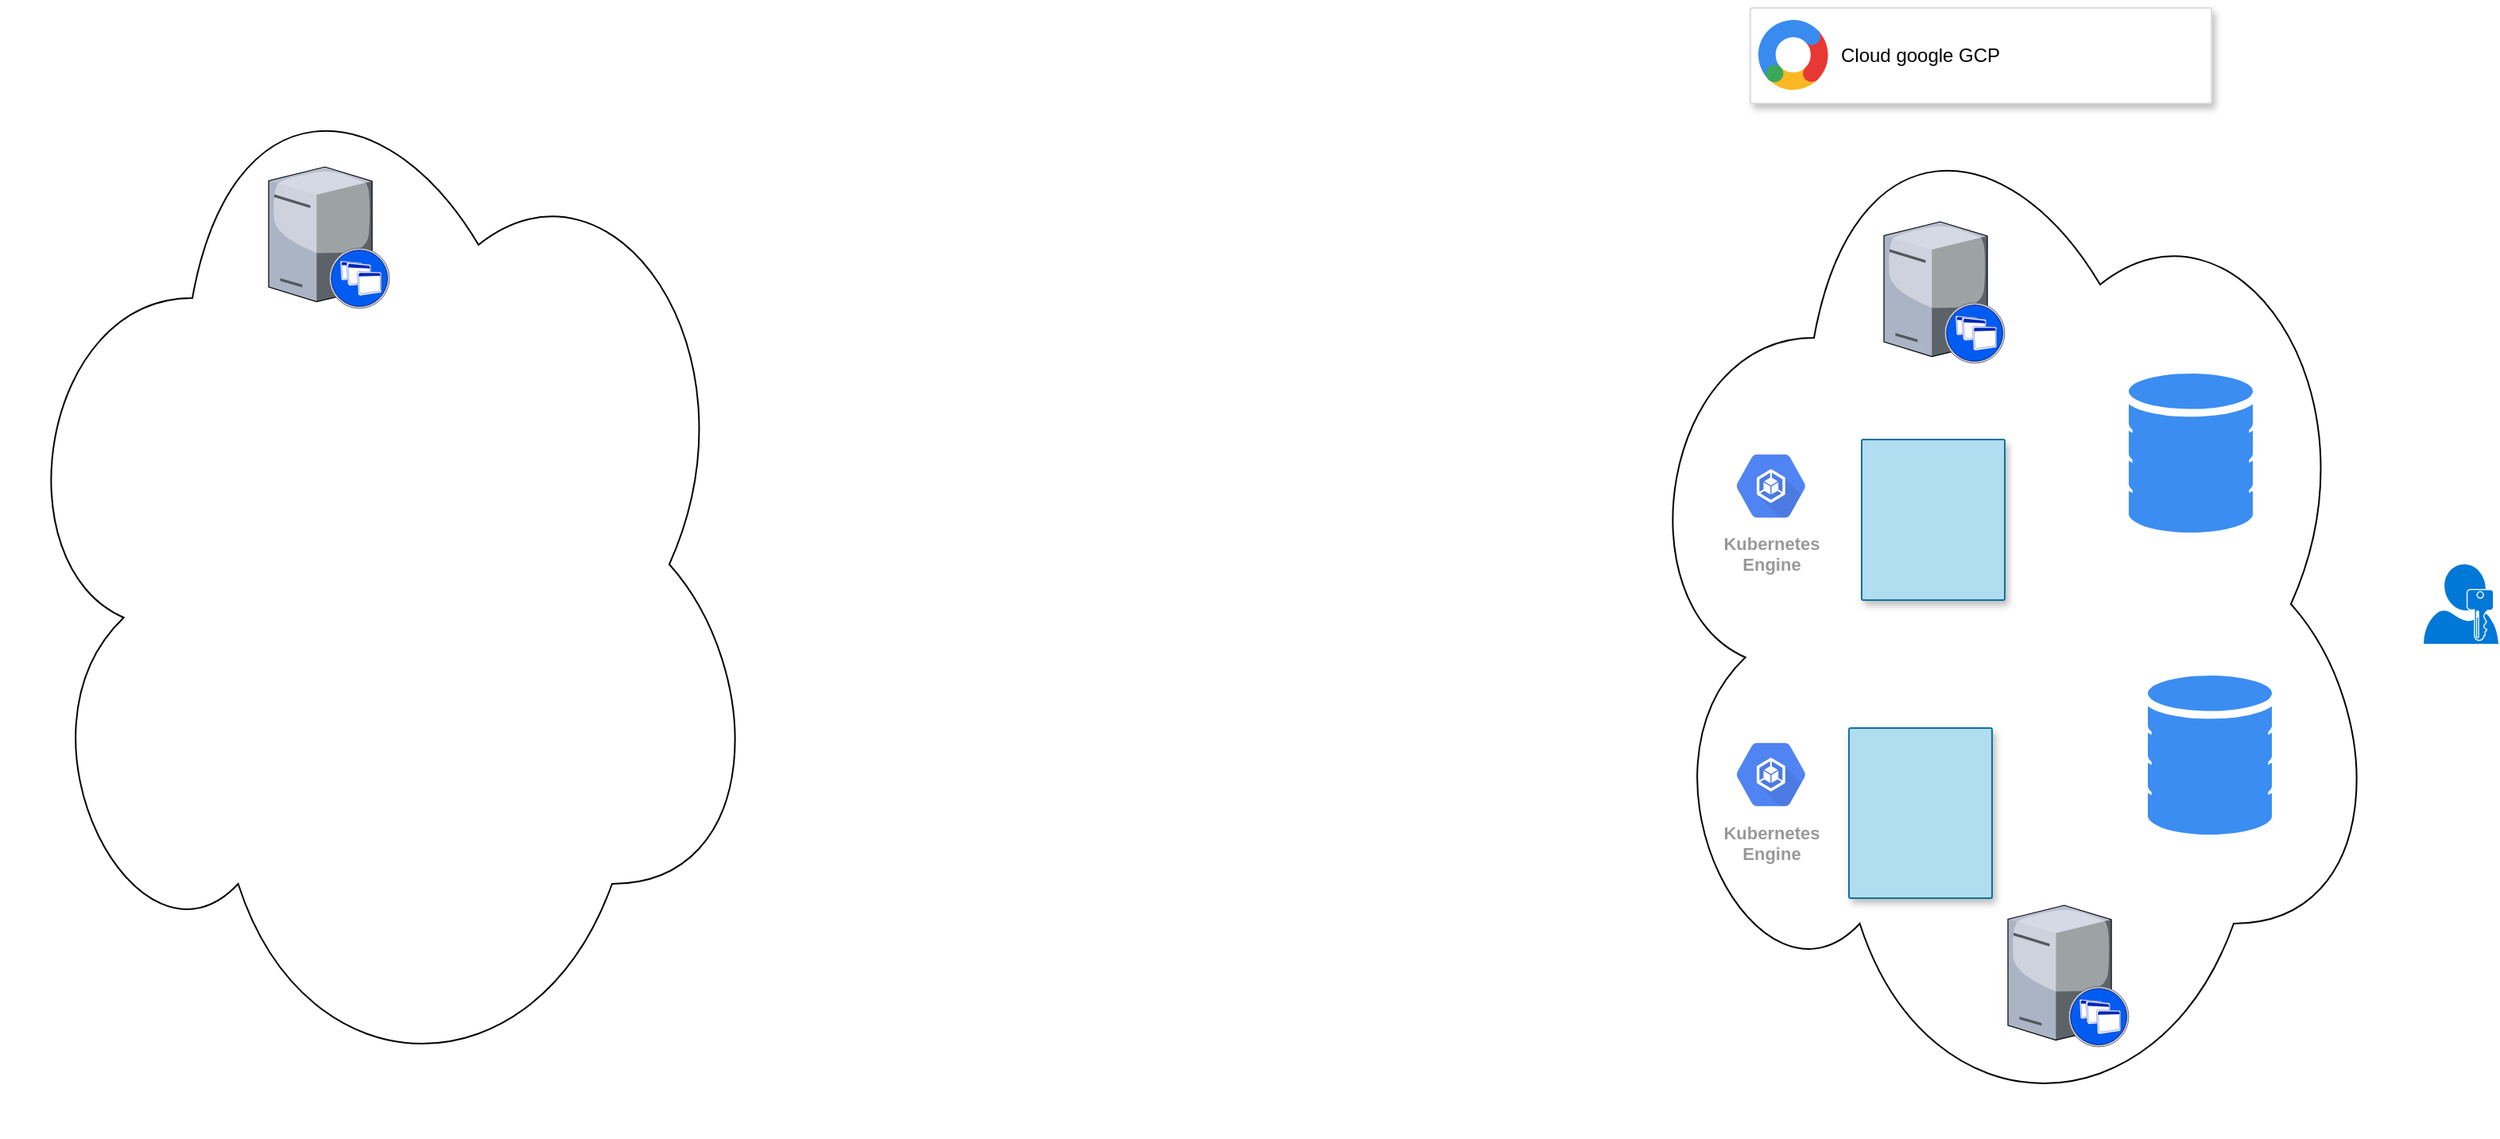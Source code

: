 <mxfile version="10.7.5" type="github"><diagram id="xc6LfKQMS2ak0QsEQx41" name="Page-1"><mxGraphModel dx="13" dy="1572" grid="1" gridSize="10" guides="1" tooltips="1" connect="1" arrows="1" fold="1" page="1" pageScale="1" pageWidth="827" pageHeight="1169" math="0" shadow="0"><root><mxCell id="0"/><mxCell id="1" parent="0"/><mxCell id="cDNYDuSuS-GjxvECYfMy-4" value="" style="ellipse;shape=cloud;whiteSpace=wrap;html=1;" vertex="1" parent="1"><mxGeometry x="1880" y="-1070" width="480" height="670" as="geometry"/></mxCell><mxCell id="cDNYDuSuS-GjxvECYfMy-6" value="" style="pointerEvents=1;shadow=0;dashed=0;html=1;strokeColor=none;labelPosition=center;verticalLabelPosition=bottom;verticalAlign=top;align=center;shape=mxgraph.mscae.enterprise.user_permissions;fillColor=#0078D7;" vertex="1" parent="1"><mxGeometry x="2383.5" y="-760" width="47" height="50" as="geometry"/></mxCell><mxCell id="cDNYDuSuS-GjxvECYfMy-8" value="" style="strokeColor=#dddddd;fillColor=#ffffff;shadow=1;strokeWidth=1;rounded=1;absoluteArcSize=1;arcSize=2;" vertex="1" parent="1"><mxGeometry x="1960" y="-1110" width="290" height="60" as="geometry"/></mxCell><mxCell id="cDNYDuSuS-GjxvECYfMy-9" value="&lt;font color=&quot;#000000&quot;&gt;Cloud google GCP&lt;/font&gt;" style="dashed=0;connectable=0;html=1;fillColor=#5184F3;strokeColor=none;shape=mxgraph.gcp2.google_analytics_360;part=1;labelPosition=right;verticalLabelPosition=middle;align=left;verticalAlign=middle;spacingLeft=5;fontColor=#999999;fontSize=12;" vertex="1" parent="cDNYDuSuS-GjxvECYfMy-8"><mxGeometry width="45" height="44.1" relative="1" as="geometry"><mxPoint x="5" y="7.45" as="offset"/></mxGeometry></mxCell><mxCell id="cDNYDuSuS-GjxvECYfMy-10" value="" style="shape=image;html=1;verticalAlign=top;verticalLabelPosition=bottom;labelBackgroundColor=#ffffff;imageAspect=0;aspect=fixed;image=https://cdn0.iconfinder.com/data/icons/internet-line/512/Internet_Line-20-128.png" vertex="1" parent="1"><mxGeometry x="1650" y="-969" width="76" height="76" as="geometry"/></mxCell><mxCell id="cDNYDuSuS-GjxvECYfMy-15" value="" style="verticalLabelPosition=bottom;aspect=fixed;html=1;verticalAlign=top;strokeColor=none;align=center;outlineConnect=0;shape=mxgraph.citrix.xenapp_server;" vertex="1" parent="1"><mxGeometry x="2044" y="-975.5" width="76" height="89" as="geometry"/></mxCell><mxCell id="cDNYDuSuS-GjxvECYfMy-16" value="" style="verticalLabelPosition=bottom;aspect=fixed;html=1;verticalAlign=top;strokeColor=none;align=center;outlineConnect=0;shape=mxgraph.citrix.xenapp_server;" vertex="1" parent="1"><mxGeometry x="2122" y="-545.5" width="76" height="89" as="geometry"/></mxCell><mxCell id="cDNYDuSuS-GjxvECYfMy-18" value="" style="html=1;aspect=fixed;strokeColor=none;shadow=0;align=center;verticalAlign=top;fillColor=#3B8DF1;shape=mxgraph.gcp2.database_2" vertex="1" parent="1"><mxGeometry x="2198" y="-880" width="78" height="100" as="geometry"/></mxCell><mxCell id="cDNYDuSuS-GjxvECYfMy-19" value="" style="html=1;aspect=fixed;strokeColor=none;shadow=0;align=center;verticalAlign=top;fillColor=#3B8DF1;shape=mxgraph.gcp2.database_2" vertex="1" parent="1"><mxGeometry x="2210" y="-690" width="78" height="100" as="geometry"/></mxCell><mxCell id="cDNYDuSuS-GjxvECYfMy-22" value="Kubernetes&#10;Engine" style="html=1;fillColor=#5184F3;strokeColor=none;verticalAlign=top;labelPosition=center;verticalLabelPosition=bottom;align=center;spacingTop=-6;fontSize=11;fontStyle=1;fontColor=#999999;shape=mxgraph.gcp2.hexIcon;prIcon=container_engine" vertex="1" parent="1"><mxGeometry x="1940" y="-657" width="66" height="58.5" as="geometry"/></mxCell><mxCell id="cDNYDuSuS-GjxvECYfMy-20" value="" style="strokeColor=#10739e;fillColor=#b1ddf0;shadow=1;strokeWidth=1;rounded=1;absoluteArcSize=1;arcSize=2;" vertex="1" parent="1"><mxGeometry x="2030" y="-838.5" width="90" height="101" as="geometry"/></mxCell><mxCell id="cDNYDuSuS-GjxvECYfMy-23" value="Kubernetes&#10;Engine" style="html=1;fillColor=#5184F3;strokeColor=none;verticalAlign=top;labelPosition=center;verticalLabelPosition=bottom;align=center;spacingTop=-6;fontSize=11;fontStyle=1;fontColor=#999999;shape=mxgraph.gcp2.hexIcon;prIcon=container_engine" vertex="1" parent="1"><mxGeometry x="1940" y="-838.5" width="66" height="58.5" as="geometry"/></mxCell><mxCell id="cDNYDuSuS-GjxvECYfMy-24" value="" style="shape=image;html=1;verticalAlign=top;verticalLabelPosition=bottom;labelBackgroundColor=#ffffff;imageAspect=0;aspect=fixed;image=https://cdn4.iconfinder.com/data/icons/logos-brands-5/24/kubernetes-128.png" vertex="1" parent="1"><mxGeometry x="2030" y="-829" width="40" height="40" as="geometry"/></mxCell><mxCell id="cDNYDuSuS-GjxvECYfMy-31" value="" style="strokeColor=#10739e;fillColor=#b1ddf0;shadow=1;strokeWidth=1;rounded=1;absoluteArcSize=1;arcSize=2;" vertex="1" parent="1"><mxGeometry x="2022" y="-657" width="90" height="107" as="geometry"/></mxCell><mxCell id="cDNYDuSuS-GjxvECYfMy-32" value="" style="shape=image;html=1;verticalAlign=top;verticalLabelPosition=bottom;labelBackgroundColor=#ffffff;imageAspect=0;aspect=fixed;image=https://cdn4.iconfinder.com/data/icons/logos-brands-5/24/kubernetes-128.png" vertex="1" parent="1"><mxGeometry x="2027" y="-656.5" width="40" height="40" as="geometry"/></mxCell><mxCell id="cDNYDuSuS-GjxvECYfMy-33" value="" style="shape=image;html=1;verticalAlign=top;verticalLabelPosition=bottom;labelBackgroundColor=#ffffff;imageAspect=0;aspect=fixed;image=https://cdn4.iconfinder.com/data/icons/logos-brands-5/24/kubernetes-128.png" vertex="1" parent="1"><mxGeometry x="2067" y="-598.5" width="40" height="40" as="geometry"/></mxCell><mxCell id="cDNYDuSuS-GjxvECYfMy-34" value="" style="shape=image;html=1;verticalAlign=top;verticalLabelPosition=bottom;labelBackgroundColor=#ffffff;imageAspect=0;aspect=fixed;image=https://cdn4.iconfinder.com/data/icons/logos-brands-5/24/kubernetes-128.png" vertex="1" parent="1"><mxGeometry x="2070" y="-788" width="40" height="40" as="geometry"/></mxCell><mxCell id="cDNYDuSuS-GjxvECYfMy-35" value="" style="ellipse;shape=cloud;whiteSpace=wrap;html=1;" vertex="1" parent="1"><mxGeometry x="860" y="-1095" width="480" height="670" as="geometry"/></mxCell><mxCell id="cDNYDuSuS-GjxvECYfMy-36" value="" style="verticalLabelPosition=bottom;aspect=fixed;html=1;verticalAlign=top;strokeColor=none;align=center;outlineConnect=0;shape=mxgraph.citrix.xenapp_server;" vertex="1" parent="1"><mxGeometry x="1028" y="-1010" width="76" height="89" as="geometry"/></mxCell></root></mxGraphModel></diagram></mxfile>